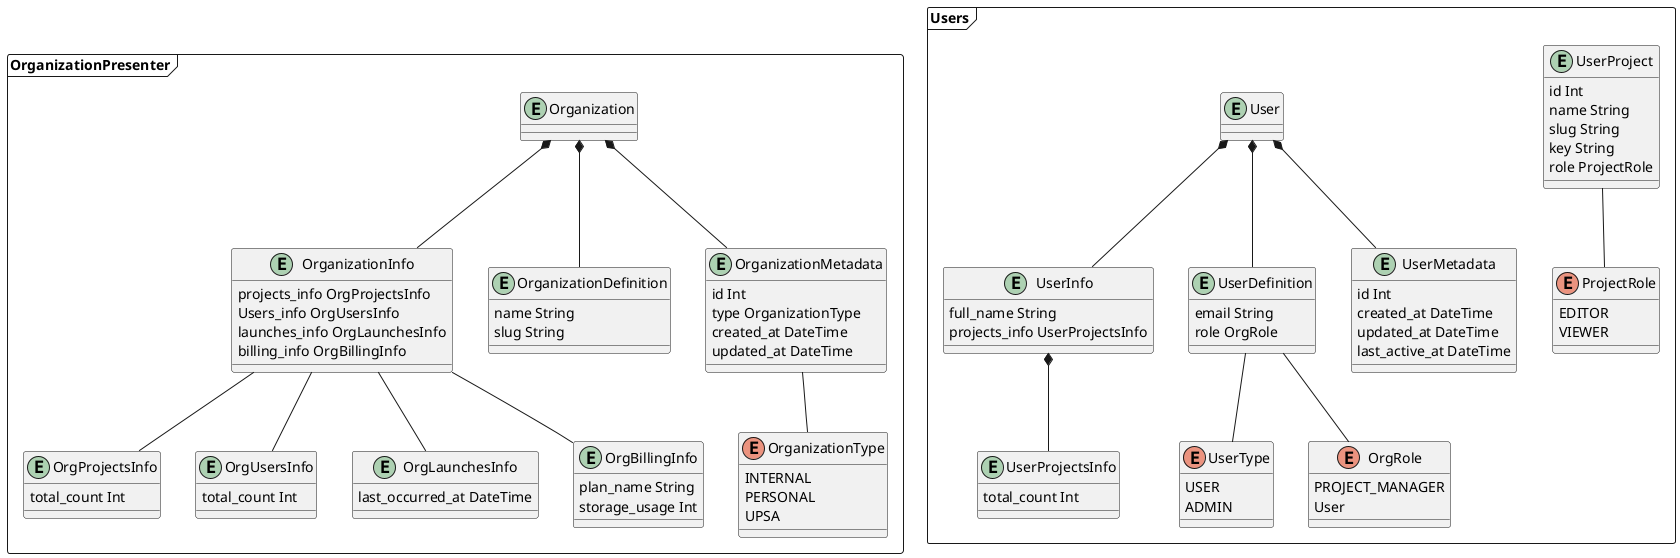 ---
stoplight-id: dp15zhxks2i84
---

@startuml organizational-entities

frame OrganizationPresenter {
  entity Organization
  
  entity OrganizationDefinition {
    name String
    slug String
  }

  entity OrganizationMetadata {
    id Int
    type OrganizationType
    created_at DateTime
    updated_at DateTime
  }

  entity OrganizationInfo {
    projects_info OrgProjectsInfo
    Users_info OrgUsersInfo
    launches_info OrgLaunchesInfo
    billing_info OrgBillingInfo
  }

  entity OrgProjectsInfo {
    total_count Int
  }
  OrgProjectsInfo -up- OrganizationInfo

  entity OrgUsersInfo {
    total_count Int
  }
  OrgUsersInfo -up- OrganizationInfo

  entity OrgLaunchesInfo {
    last_occurred_at DateTime
  }
  OrgLaunchesInfo -up- OrganizationInfo

  entity OrgBillingInfo {
    plan_name String
    storage_usage Int
  }
  OrgBillingInfo -up- OrganizationInfo

  enum OrganizationType {
    INTERNAL
    PERSONAL
    UPSA
  }
  OrganizationMetadata -- OrganizationType

  Organization *-- OrganizationDefinition
  Organization *-- OrganizationMetadata
  Organization *-- OrganizationInfo

}

frame Users {

  entity User

  entity UserDefinition {
    email String
    role OrgRole
  }
  UserDefinition -up-* User

  entity UserMetadata {
    id Int
    created_at DateTime
    updated_at DateTime
    last_active_at DateTime
  }
  UserMetadata -up-* User

  entity UserInfo {
    full_name String
    projects_info UserProjectsInfo
  }
  UserInfo -up-* User

  enum UserType {
    USER
    ADMIN
  }
  UserType -up- UserDefinition

  enum OrgRole {
    PROJECT_MANAGER
    User
  }
  OrgRole -up- UserDefinition

  entity UserProjectsInfo {
    total_count Int
  }
  UserProjectsInfo -up-* UserInfo

  entity UserProject {
    id Int
    name String
    slug String
    key String
    role ProjectRole
  }

  enum ProjectRole {
    EDITOR
    VIEWER
  }
  ProjectRole -up- UserProject
}

frame Users {
  entity User 
}

@enduml